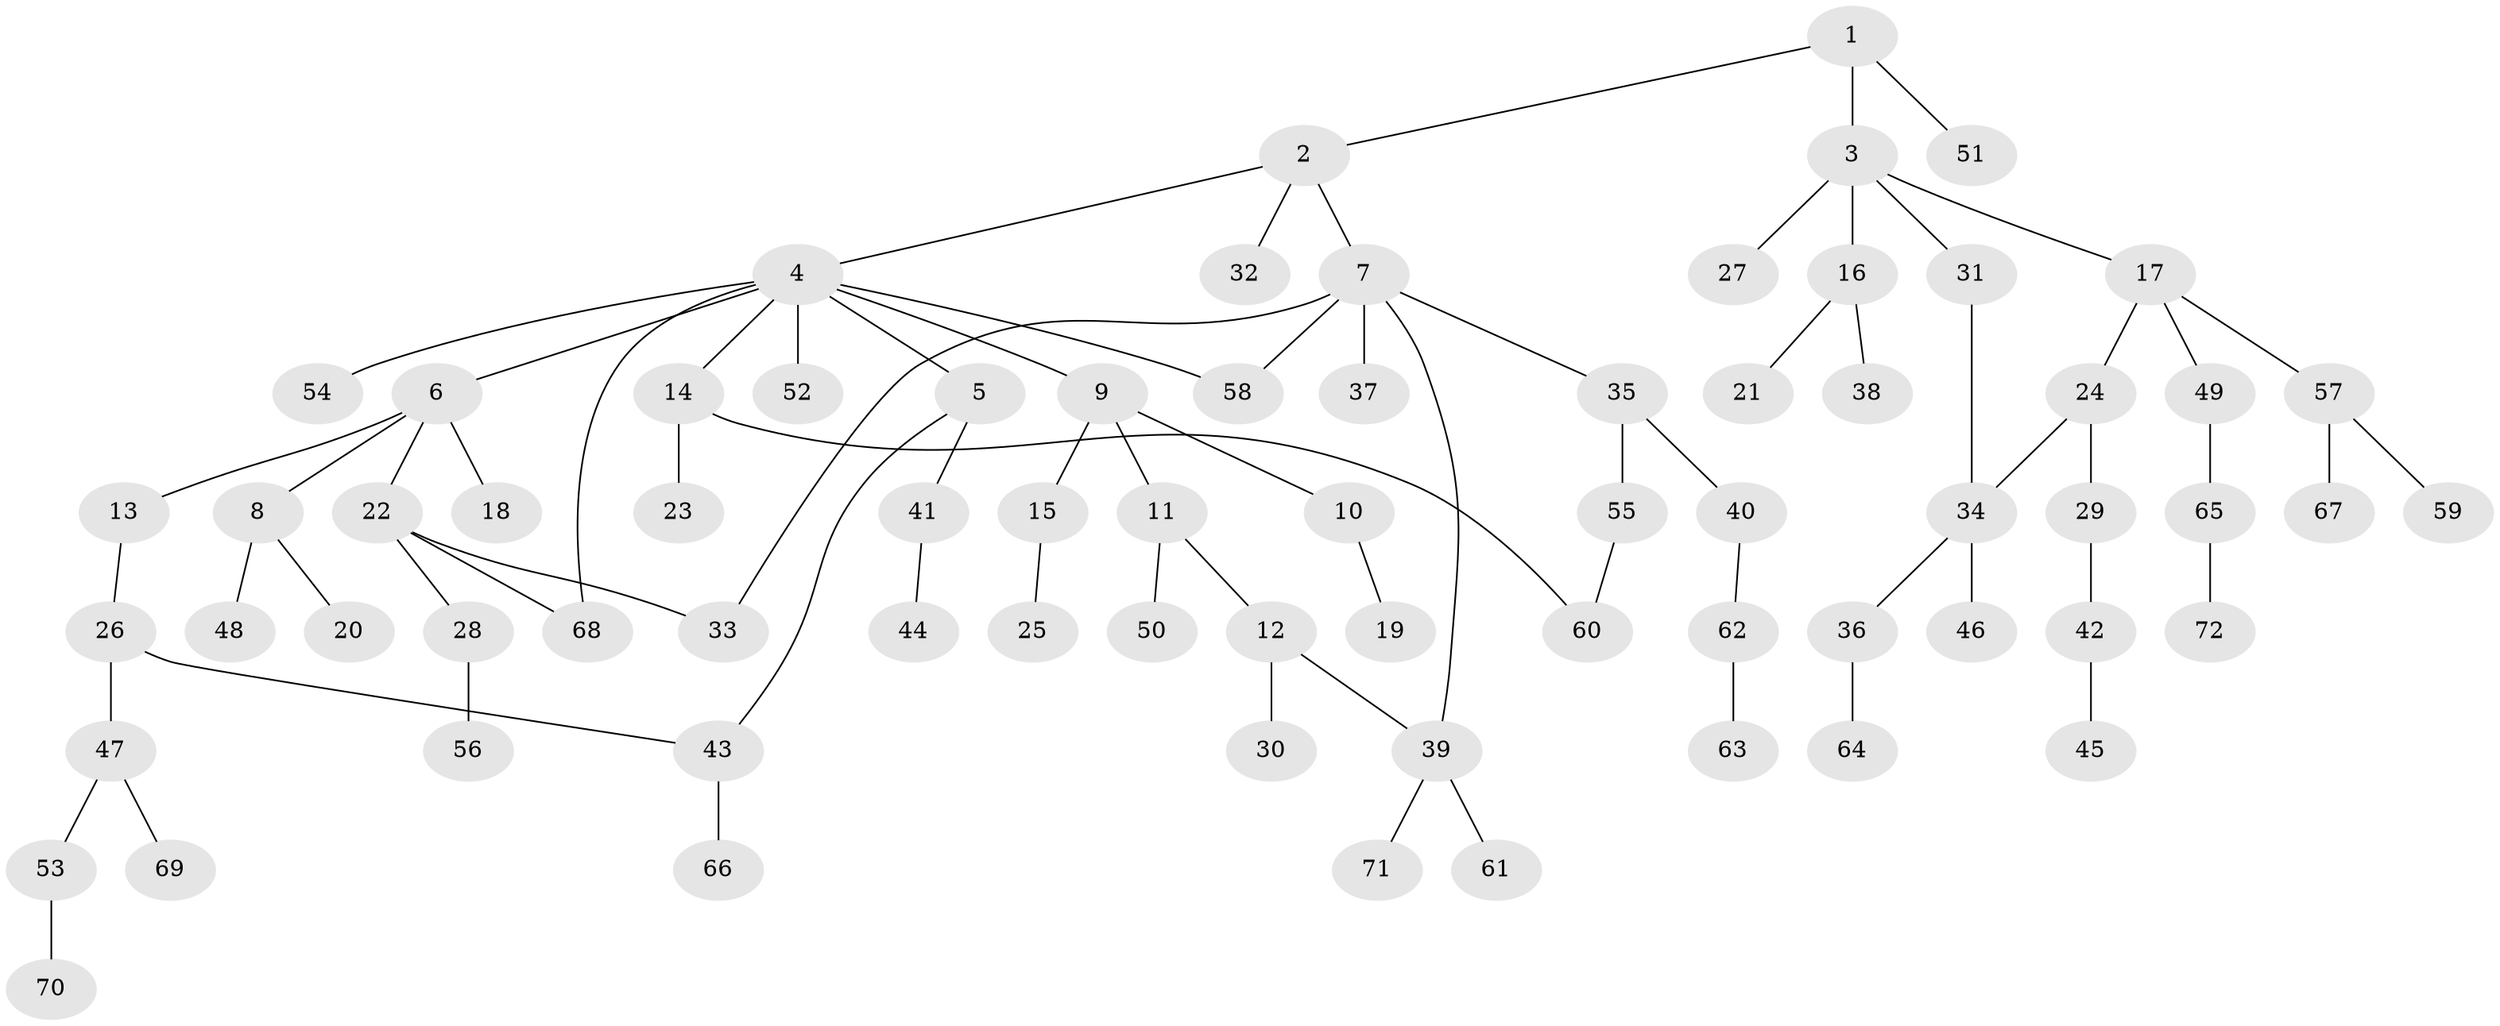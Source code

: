 // Generated by graph-tools (version 1.1) at 2025/13/03/09/25 04:13:29]
// undirected, 72 vertices, 78 edges
graph export_dot {
graph [start="1"]
  node [color=gray90,style=filled];
  1;
  2;
  3;
  4;
  5;
  6;
  7;
  8;
  9;
  10;
  11;
  12;
  13;
  14;
  15;
  16;
  17;
  18;
  19;
  20;
  21;
  22;
  23;
  24;
  25;
  26;
  27;
  28;
  29;
  30;
  31;
  32;
  33;
  34;
  35;
  36;
  37;
  38;
  39;
  40;
  41;
  42;
  43;
  44;
  45;
  46;
  47;
  48;
  49;
  50;
  51;
  52;
  53;
  54;
  55;
  56;
  57;
  58;
  59;
  60;
  61;
  62;
  63;
  64;
  65;
  66;
  67;
  68;
  69;
  70;
  71;
  72;
  1 -- 2;
  1 -- 3;
  1 -- 51;
  2 -- 4;
  2 -- 7;
  2 -- 32;
  3 -- 16;
  3 -- 17;
  3 -- 27;
  3 -- 31;
  4 -- 5;
  4 -- 6;
  4 -- 9;
  4 -- 14;
  4 -- 52;
  4 -- 54;
  4 -- 58;
  4 -- 68;
  5 -- 41;
  5 -- 43;
  6 -- 8;
  6 -- 13;
  6 -- 18;
  6 -- 22;
  7 -- 33;
  7 -- 35;
  7 -- 37;
  7 -- 39;
  7 -- 58;
  8 -- 20;
  8 -- 48;
  9 -- 10;
  9 -- 11;
  9 -- 15;
  10 -- 19;
  11 -- 12;
  11 -- 50;
  12 -- 30;
  12 -- 39;
  13 -- 26;
  14 -- 23;
  14 -- 60;
  15 -- 25;
  16 -- 21;
  16 -- 38;
  17 -- 24;
  17 -- 49;
  17 -- 57;
  22 -- 28;
  22 -- 68;
  22 -- 33;
  24 -- 29;
  24 -- 34;
  26 -- 43;
  26 -- 47;
  28 -- 56;
  29 -- 42;
  31 -- 34;
  34 -- 36;
  34 -- 46;
  35 -- 40;
  35 -- 55;
  36 -- 64;
  39 -- 61;
  39 -- 71;
  40 -- 62;
  41 -- 44;
  42 -- 45;
  43 -- 66;
  47 -- 53;
  47 -- 69;
  49 -- 65;
  53 -- 70;
  55 -- 60;
  57 -- 59;
  57 -- 67;
  62 -- 63;
  65 -- 72;
}
